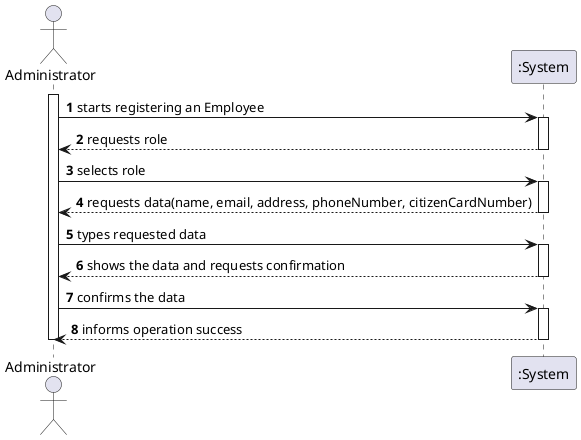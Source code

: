 @startuml

autonumber
actor "Administrator" as adm
participant ":System" as sys

activate adm
adm -> sys : starts registering an Employee

activate sys
sys --> adm : requests role
deactivate sys

adm -> sys : selects role

activate sys
sys --> adm : requests data(name, email, address, phoneNumber, citizenCardNumber)
deactivate sys

adm -> sys : types requested data

activate sys
sys --> adm : shows the data and requests confirmation
deactivate sys

adm -> sys : confirms the data

activate sys
sys --> adm : informs operation success
deactivate sys



deactivate adm
@enduml